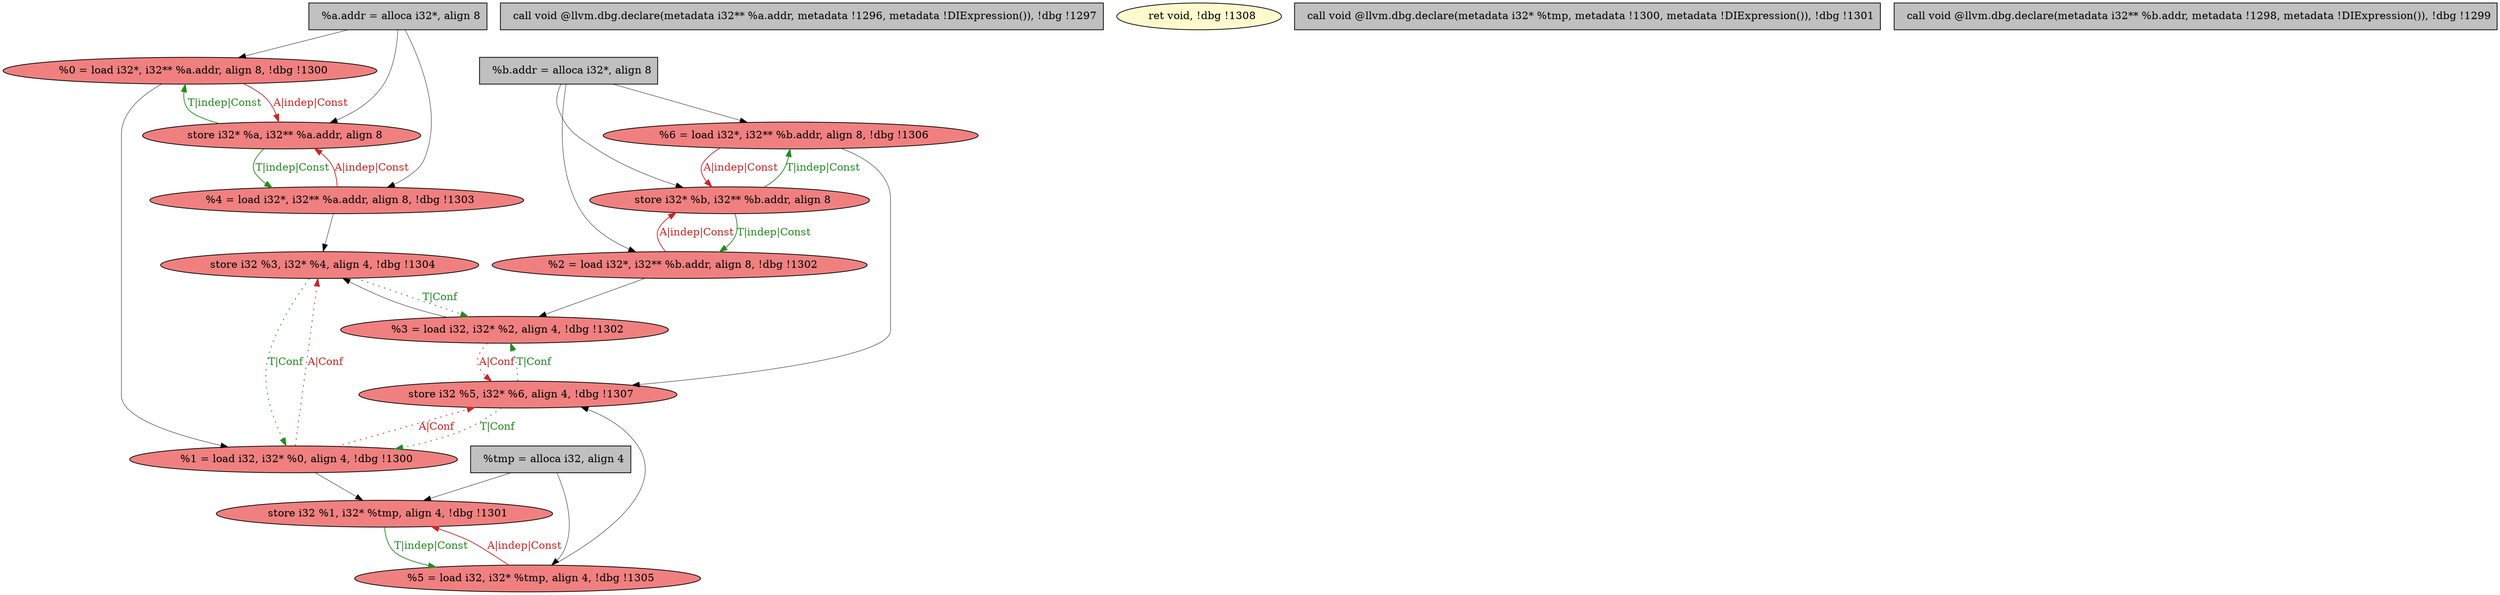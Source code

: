 
digraph G {


node32 [fillcolor=lightcoral,label="  %0 = load i32*, i32** %a.addr, align 8, !dbg !1300",shape=ellipse,style=filled ]
node19 [fillcolor=grey,label="  call void @llvm.dbg.declare(metadata i32** %a.addr, metadata !1296, metadata !DIExpression()), !dbg !1297",shape=rectangle,style=filled ]
node24 [fillcolor=grey,label="  %tmp = alloca i32, align 4",shape=rectangle,style=filled ]
node18 [fillcolor=lightcoral,label="  %4 = load i32*, i32** %a.addr, align 8, !dbg !1303",shape=ellipse,style=filled ]
node33 [fillcolor=lightcoral,label="  store i32 %5, i32* %6, align 4, !dbg !1307",shape=ellipse,style=filled ]
node22 [fillcolor=grey,label="  %a.addr = alloca i32*, align 8",shape=rectangle,style=filled ]
node31 [fillcolor=lightcoral,label="  store i32 %1, i32* %tmp, align 4, !dbg !1301",shape=ellipse,style=filled ]
node17 [fillcolor=lightcoral,label="  store i32* %b, i32** %b.addr, align 8",shape=ellipse,style=filled ]
node23 [fillcolor=lightcoral,label="  %6 = load i32*, i32** %b.addr, align 8, !dbg !1306",shape=ellipse,style=filled ]
node20 [fillcolor=lightcoral,label="  store i32* %a, i32** %a.addr, align 8",shape=ellipse,style=filled ]
node29 [fillcolor=lightcoral,label="  %2 = load i32*, i32** %b.addr, align 8, !dbg !1302",shape=ellipse,style=filled ]
node21 [fillcolor=lemonchiffon,label="  ret void, !dbg !1308",shape=ellipse,style=filled ]
node25 [fillcolor=grey,label="  %b.addr = alloca i32*, align 8",shape=rectangle,style=filled ]
node15 [fillcolor=lightcoral,label="  %3 = load i32, i32* %2, align 4, !dbg !1302",shape=ellipse,style=filled ]
node26 [fillcolor=grey,label="  call void @llvm.dbg.declare(metadata i32* %tmp, metadata !1300, metadata !DIExpression()), !dbg !1301",shape=rectangle,style=filled ]
node16 [fillcolor=grey,label="  call void @llvm.dbg.declare(metadata i32** %b.addr, metadata !1298, metadata !DIExpression()), !dbg !1299",shape=rectangle,style=filled ]
node27 [fillcolor=lightcoral,label="  store i32 %3, i32* %4, align 4, !dbg !1304",shape=ellipse,style=filled ]
node28 [fillcolor=lightcoral,label="  %5 = load i32, i32* %tmp, align 4, !dbg !1305",shape=ellipse,style=filled ]
node30 [fillcolor=lightcoral,label="  %1 = load i32, i32* %0, align 4, !dbg !1300",shape=ellipse,style=filled ]

node25->node17 [style=solid,color=black,label="",penwidth=0.5,fontcolor=black ]
node31->node28 [style=solid,color=forestgreen,label="T|indep|Const",penwidth=1.0,fontcolor=forestgreen ]
node25->node29 [style=solid,color=black,label="",penwidth=0.5,fontcolor=black ]
node20->node18 [style=solid,color=forestgreen,label="T|indep|Const",penwidth=1.0,fontcolor=forestgreen ]
node28->node31 [style=solid,color=firebrick3,label="A|indep|Const",penwidth=1.0,fontcolor=firebrick3 ]
node25->node23 [style=solid,color=black,label="",penwidth=0.5,fontcolor=black ]
node27->node15 [style=dotted,color=forestgreen,label="T|Conf",penwidth=1.0,fontcolor=forestgreen ]
node18->node20 [style=solid,color=firebrick3,label="A|indep|Const",penwidth=1.0,fontcolor=firebrick3 ]
node22->node18 [style=solid,color=black,label="",penwidth=0.5,fontcolor=black ]
node24->node28 [style=solid,color=black,label="",penwidth=0.5,fontcolor=black ]
node23->node33 [style=solid,color=black,label="",penwidth=0.5,fontcolor=black ]
node27->node30 [style=dotted,color=forestgreen,label="T|Conf",penwidth=1.0,fontcolor=forestgreen ]
node30->node31 [style=solid,color=black,label="",penwidth=0.5,fontcolor=black ]
node22->node32 [style=solid,color=black,label="",penwidth=0.5,fontcolor=black ]
node32->node20 [style=solid,color=firebrick3,label="A|indep|Const",penwidth=1.0,fontcolor=firebrick3 ]
node15->node27 [style=solid,color=black,label="",penwidth=0.5,fontcolor=black ]
node29->node17 [style=solid,color=firebrick3,label="A|indep|Const",penwidth=1.0,fontcolor=firebrick3 ]
node17->node23 [style=solid,color=forestgreen,label="T|indep|Const",penwidth=1.0,fontcolor=forestgreen ]
node20->node32 [style=solid,color=forestgreen,label="T|indep|Const",penwidth=1.0,fontcolor=forestgreen ]
node15->node33 [style=dotted,color=firebrick3,label="A|Conf",penwidth=1.0,fontcolor=firebrick3 ]
node22->node20 [style=solid,color=black,label="",penwidth=0.5,fontcolor=black ]
node28->node33 [style=solid,color=black,label="",penwidth=0.5,fontcolor=black ]
node30->node33 [style=dotted,color=firebrick3,label="A|Conf",penwidth=1.0,fontcolor=firebrick3 ]
node33->node30 [style=dotted,color=forestgreen,label="T|Conf",penwidth=1.0,fontcolor=forestgreen ]
node30->node27 [style=dotted,color=firebrick3,label="A|Conf",penwidth=1.0,fontcolor=firebrick3 ]
node33->node15 [style=dotted,color=forestgreen,label="T|Conf",penwidth=1.0,fontcolor=forestgreen ]
node24->node31 [style=solid,color=black,label="",penwidth=0.5,fontcolor=black ]
node32->node30 [style=solid,color=black,label="",penwidth=0.5,fontcolor=black ]
node29->node15 [style=solid,color=black,label="",penwidth=0.5,fontcolor=black ]
node23->node17 [style=solid,color=firebrick3,label="A|indep|Const",penwidth=1.0,fontcolor=firebrick3 ]
node17->node29 [style=solid,color=forestgreen,label="T|indep|Const",penwidth=1.0,fontcolor=forestgreen ]
node18->node27 [style=solid,color=black,label="",penwidth=0.5,fontcolor=black ]


}
